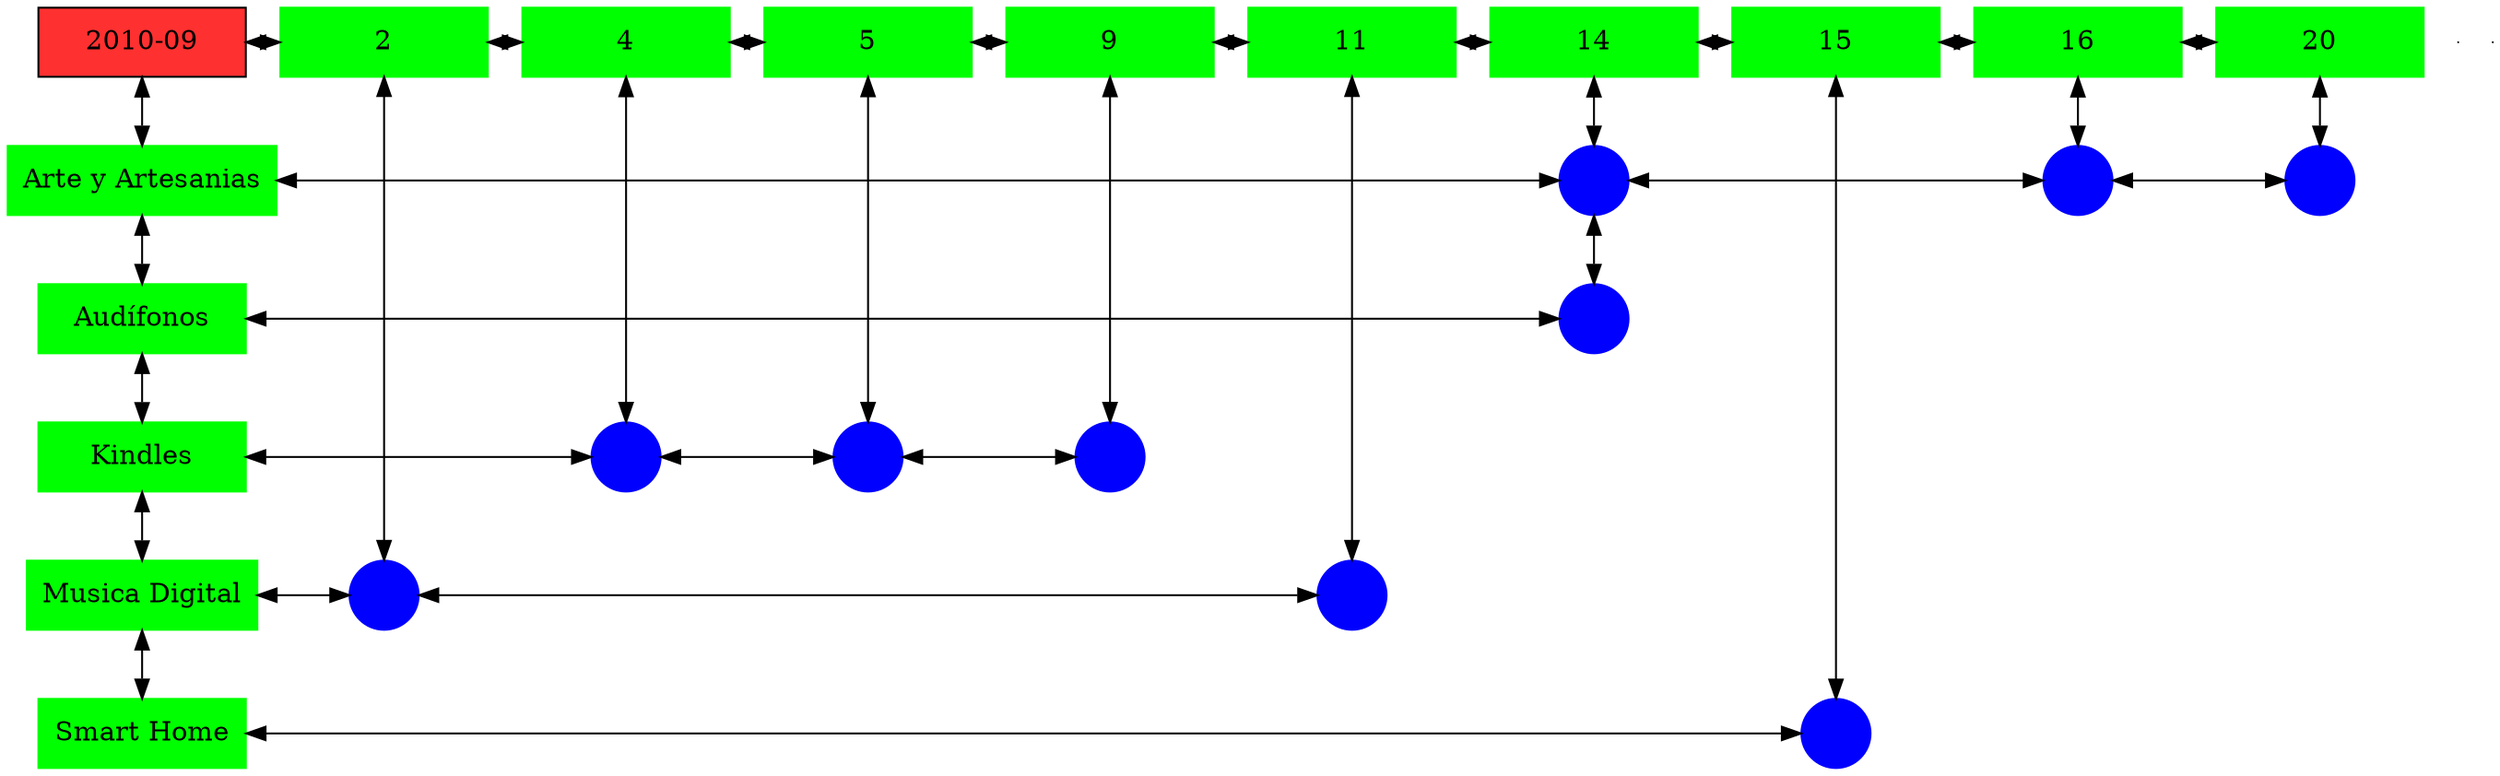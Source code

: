 digraph G{
node[shape="box"];
nodeMt[ label = "2010-09", width = 1.5, style = filled, fillcolor = firebrick1, group = 1 ];
e0[ shape = point, width = 0 ];
e1[ shape = point, width = 0 ];
node0xc002308a00[label="2",color=green,style =filled,width = 1.5 group=2];
nodeMt->node0xc002308a00[dir="both"];
{rank=same;nodeMt;node0xc002308a00;}
node0xc002294e60[label="4",color=green,style =filled,width = 1.5 group=4];
node0xc002308a00->node0xc002294e60[dir="both"];
{rank=same;node0xc002308a00;node0xc002294e60;}
node0xc001edae60[label="5",color=green,style =filled,width = 1.5 group=5];
node0xc002294e60->node0xc001edae60[dir="both"];
{rank=same;node0xc002294e60;node0xc001edae60;}
node0xc00216b400[label="9",color=green,style =filled,width = 1.5 group=9];
node0xc001edae60->node0xc00216b400[dir="both"];
{rank=same;node0xc001edae60;node0xc00216b400;}
node0xc0022ab860[label="11",color=green,style =filled,width = 1.5 group=11];
node0xc00216b400->node0xc0022ab860[dir="both"];
{rank=same;node0xc00216b400;node0xc0022ab860;}
node0xc002102c80[label="14",color=green,style =filled,width = 1.5 group=14];
node0xc0022ab860->node0xc002102c80[dir="both"];
{rank=same;node0xc0022ab860;node0xc002102c80;}
node0xc002308050[label="15",color=green,style =filled,width = 1.5 group=15];
node0xc002102c80->node0xc002308050[dir="both"];
{rank=same;node0xc002102c80;node0xc002308050;}
node0xc001fa3950[label="16",color=green,style =filled,width = 1.5 group=16];
node0xc002308050->node0xc001fa3950[dir="both"];
{rank=same;node0xc002308050;node0xc001fa3950;}
node0xc001f78780[label="20",color=green,style =filled,width = 1.5 group=20];
node0xc001fa3950->node0xc001f78780[dir="both"];
{rank=same;node0xc001fa3950;node0xc001f78780;}
node0xc001f78730[label="Arte y Artesanias",color=green,style =filled width = 1.5 group=1];
node0xc002299580[label="",color=blue,style =filled, width = 0.5 group=14 shape=circle];
node0xc001f78730->node0xc002299580[dir="both"];
{rank=same;node0xc001f78730;node0xc002299580;}
node0xc001f99980[label="",color=blue,style =filled, width = 0.5 group=16 shape=circle];
node0xc002299580->node0xc001f99980[dir="both"];
{rank=same;node0xc001f99980;node0xc002299580;}
node0xc001f70f00[label="",color=blue,style =filled, width = 0.5 group=20 shape=circle];
node0xc001f99980->node0xc001f70f00[dir="both"];
{rank=same;node0xc001f70f00;node0xc001f99980;}
node0xc002102c30[label="Audífonos",color=green,style =filled width = 1.5 group=1];
node0xc0020ff200[label="",color=blue,style =filled, width = 0.5 group=14 shape=circle];
node0xc002102c30->node0xc0020ff200[dir="both"];
{rank=same;node0xc002102c30;node0xc0020ff200;}
node0xc001edae10[label="Kindles",color=green,style =filled width = 1.5 group=1];
node0xc002298700[label="",color=blue,style =filled, width = 0.5 group=4 shape=circle];
node0xc001edae10->node0xc002298700[dir="both"];
{rank=same;node0xc001edae10;node0xc002298700;}
node0xc001ed3600[label="",color=blue,style =filled, width = 0.5 group=5 shape=circle];
node0xc002298700->node0xc001ed3600[dir="both"];
{rank=same;node0xc001ed3600;node0xc002298700;}
node0xc00216cf00[label="",color=blue,style =filled, width = 0.5 group=9 shape=circle];
node0xc001ed3600->node0xc00216cf00[dir="both"];
{rank=same;node0xc00216cf00;node0xc001ed3600;}
node0xc0022ab810[label="Musica Digital",color=green,style =filled width = 1.5 group=1];
node0xc002304e80[label="",color=blue,style =filled, width = 0.5 group=2 shape=circle];
node0xc0022ab810->node0xc002304e80[dir="both"];
{rank=same;node0xc0022ab810;node0xc002304e80;}
node0xc0022b0980[label="",color=blue,style =filled, width = 0.5 group=11 shape=circle];
node0xc002304e80->node0xc0022b0980[dir="both"];
{rank=same;node0xc0022b0980;node0xc002304e80;}
node0xc002308000[label="Smart Home",color=green,style =filled width = 1.5 group=1];
node0xc002304600[label="",color=blue,style =filled, width = 0.5 group=15 shape=circle];
node0xc002308000->node0xc002304600[dir="both"];
{rank=same;node0xc002308000;node0xc002304600;}
node0xc002308a00->node0xc002304e80[dir="both"];
node0xc002294e60->node0xc002298700[dir="both"];
node0xc001edae60->node0xc001ed3600[dir="both"];
node0xc00216b400->node0xc00216cf00[dir="both"];
node0xc0022ab860->node0xc0022b0980[dir="both"];
node0xc002102c80->node0xc002299580[dir="both"];
node0xc002299580->node0xc0020ff200[dir="both"];
node0xc002308050->node0xc002304600[dir="both"];
node0xc001fa3950->node0xc001f99980[dir="both"];
node0xc001f78780->node0xc001f70f00[dir="both"];
nodeMt->node0xc001f78730[dir="both"];
node0xc001f78730->node0xc002102c30[dir="both"];
node0xc002102c30->node0xc001edae10[dir="both"];
node0xc001edae10->node0xc0022ab810[dir="both"];
node0xc0022ab810->node0xc002308000[dir="both"];
}
